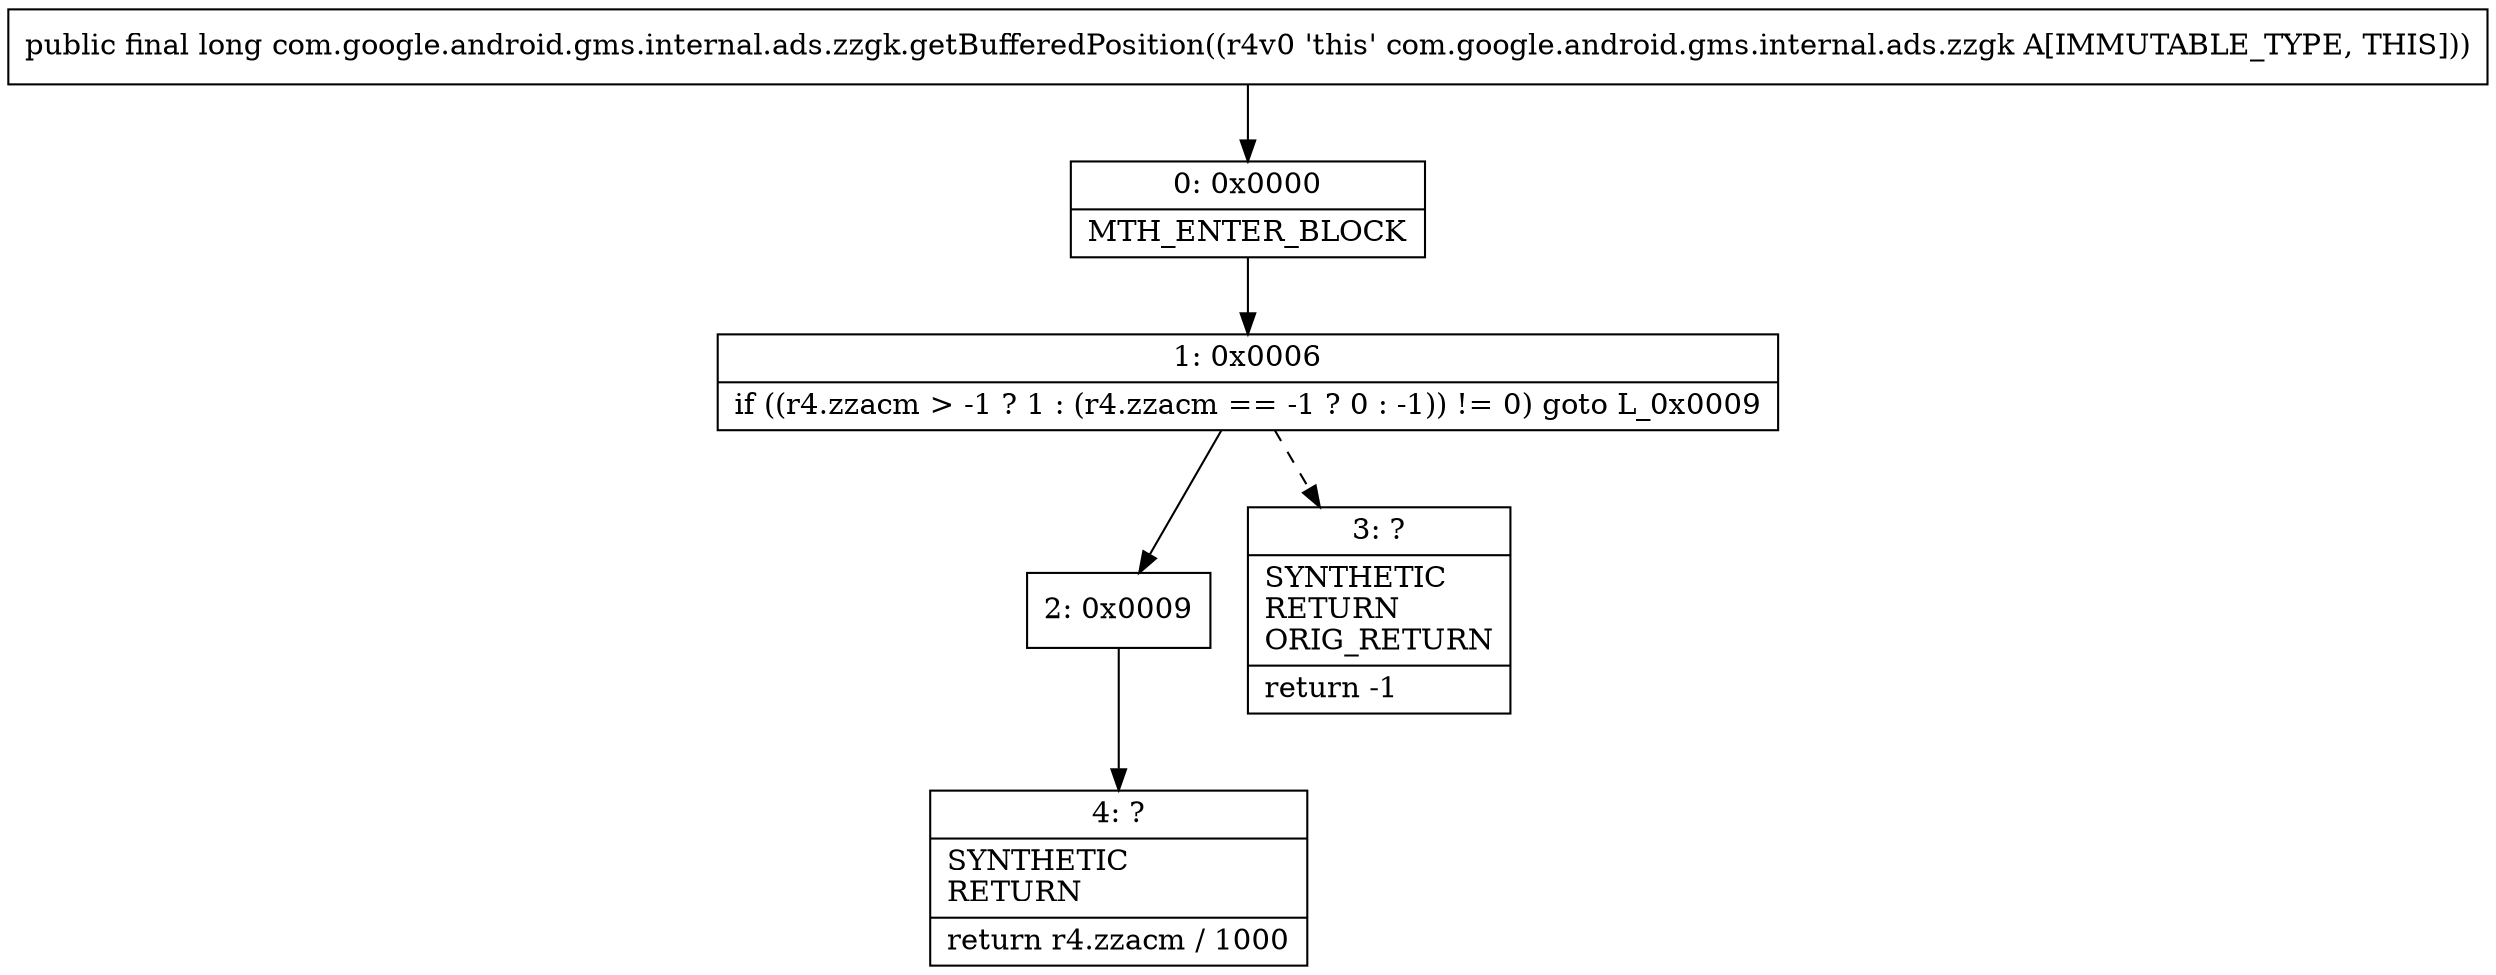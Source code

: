 digraph "CFG forcom.google.android.gms.internal.ads.zzgk.getBufferedPosition()J" {
Node_0 [shape=record,label="{0\:\ 0x0000|MTH_ENTER_BLOCK\l}"];
Node_1 [shape=record,label="{1\:\ 0x0006|if ((r4.zzacm \> \-1 ? 1 : (r4.zzacm == \-1 ? 0 : \-1)) != 0) goto L_0x0009\l}"];
Node_2 [shape=record,label="{2\:\ 0x0009}"];
Node_3 [shape=record,label="{3\:\ ?|SYNTHETIC\lRETURN\lORIG_RETURN\l|return \-1\l}"];
Node_4 [shape=record,label="{4\:\ ?|SYNTHETIC\lRETURN\l|return r4.zzacm \/ 1000\l}"];
MethodNode[shape=record,label="{public final long com.google.android.gms.internal.ads.zzgk.getBufferedPosition((r4v0 'this' com.google.android.gms.internal.ads.zzgk A[IMMUTABLE_TYPE, THIS])) }"];
MethodNode -> Node_0;
Node_0 -> Node_1;
Node_1 -> Node_2;
Node_1 -> Node_3[style=dashed];
Node_2 -> Node_4;
}

